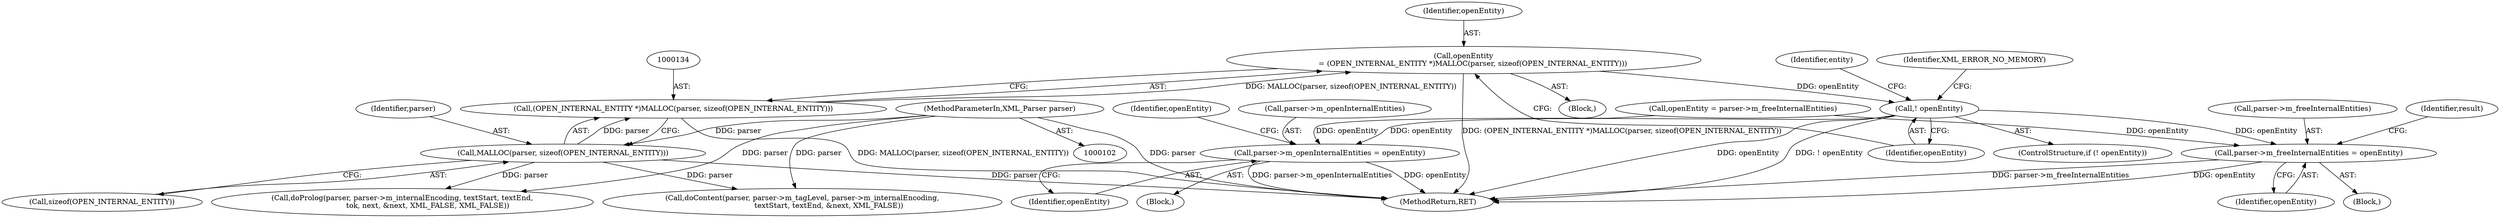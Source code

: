 digraph "0_libexpat_c20b758c332d9a13afbbb276d30db1d183a85d43_2@API" {
"1000131" [label="(Call,openEntity\n        = (OPEN_INTERNAL_ENTITY *)MALLOC(parser, sizeof(OPEN_INTERNAL_ENTITY)))"];
"1000133" [label="(Call,(OPEN_INTERNAL_ENTITY *)MALLOC(parser, sizeof(OPEN_INTERNAL_ENTITY)))"];
"1000135" [label="(Call,MALLOC(parser, sizeof(OPEN_INTERNAL_ENTITY)))"];
"1000103" [label="(MethodParameterIn,XML_Parser parser)"];
"1000140" [label="(Call,! openEntity)"];
"1000161" [label="(Call,parser->m_openInternalEntities = openEntity)"];
"1000314" [label="(Call,parser->m_freeInternalEntities = openEntity)"];
"1000130" [label="(Block,)"];
"1000117" [label="(Call,openEntity = parser->m_freeInternalEntities)"];
"1000106" [label="(Block,)"];
"1000315" [label="(Call,parser->m_freeInternalEntities)"];
"1000232" [label="(Call,doProlog(parser, parser->m_internalEncoding, textStart, textEnd,\n                      tok, next, &next, XML_FALSE, XML_FALSE))"];
"1000136" [label="(Identifier,parser)"];
"1000133" [label="(Call,(OPEN_INTERNAL_ENTITY *)MALLOC(parser, sizeof(OPEN_INTERNAL_ENTITY)))"];
"1000141" [label="(Identifier,openEntity)"];
"1000135" [label="(Call,MALLOC(parser, sizeof(OPEN_INTERNAL_ENTITY)))"];
"1000137" [label="(Call,sizeof(OPEN_INTERNAL_ENTITY))"];
"1000168" [label="(Identifier,openEntity)"];
"1000320" [label="(Identifier,result)"];
"1000131" [label="(Call,openEntity\n        = (OPEN_INTERNAL_ENTITY *)MALLOC(parser, sizeof(OPEN_INTERNAL_ENTITY)))"];
"1000318" [label="(Identifier,openEntity)"];
"1000165" [label="(Identifier,openEntity)"];
"1000294" [label="(Block,)"];
"1000161" [label="(Call,parser->m_openInternalEntities = openEntity)"];
"1000321" [label="(MethodReturn,RET)"];
"1000139" [label="(ControlStructure,if (! openEntity))"];
"1000103" [label="(MethodParameterIn,XML_Parser parser)"];
"1000248" [label="(Call,doContent(parser, parser->m_tagLevel, parser->m_internalEncoding,\n                       textStart, textEnd, &next, XML_FALSE))"];
"1000143" [label="(Identifier,XML_ERROR_NO_MEMORY)"];
"1000162" [label="(Call,parser->m_openInternalEntities)"];
"1000146" [label="(Identifier,entity)"];
"1000314" [label="(Call,parser->m_freeInternalEntities = openEntity)"];
"1000132" [label="(Identifier,openEntity)"];
"1000140" [label="(Call,! openEntity)"];
"1000131" -> "1000130"  [label="AST: "];
"1000131" -> "1000133"  [label="CFG: "];
"1000132" -> "1000131"  [label="AST: "];
"1000133" -> "1000131"  [label="AST: "];
"1000141" -> "1000131"  [label="CFG: "];
"1000131" -> "1000321"  [label="DDG: (OPEN_INTERNAL_ENTITY *)MALLOC(parser, sizeof(OPEN_INTERNAL_ENTITY))"];
"1000133" -> "1000131"  [label="DDG: MALLOC(parser, sizeof(OPEN_INTERNAL_ENTITY))"];
"1000131" -> "1000140"  [label="DDG: openEntity"];
"1000133" -> "1000135"  [label="CFG: "];
"1000134" -> "1000133"  [label="AST: "];
"1000135" -> "1000133"  [label="AST: "];
"1000133" -> "1000321"  [label="DDG: MALLOC(parser, sizeof(OPEN_INTERNAL_ENTITY))"];
"1000135" -> "1000133"  [label="DDG: parser"];
"1000135" -> "1000137"  [label="CFG: "];
"1000136" -> "1000135"  [label="AST: "];
"1000137" -> "1000135"  [label="AST: "];
"1000135" -> "1000321"  [label="DDG: parser"];
"1000103" -> "1000135"  [label="DDG: parser"];
"1000135" -> "1000232"  [label="DDG: parser"];
"1000135" -> "1000248"  [label="DDG: parser"];
"1000103" -> "1000102"  [label="AST: "];
"1000103" -> "1000321"  [label="DDG: parser"];
"1000103" -> "1000232"  [label="DDG: parser"];
"1000103" -> "1000248"  [label="DDG: parser"];
"1000140" -> "1000139"  [label="AST: "];
"1000140" -> "1000141"  [label="CFG: "];
"1000141" -> "1000140"  [label="AST: "];
"1000143" -> "1000140"  [label="CFG: "];
"1000146" -> "1000140"  [label="CFG: "];
"1000140" -> "1000321"  [label="DDG: openEntity"];
"1000140" -> "1000321"  [label="DDG: ! openEntity"];
"1000140" -> "1000161"  [label="DDG: openEntity"];
"1000140" -> "1000314"  [label="DDG: openEntity"];
"1000161" -> "1000106"  [label="AST: "];
"1000161" -> "1000165"  [label="CFG: "];
"1000162" -> "1000161"  [label="AST: "];
"1000165" -> "1000161"  [label="AST: "];
"1000168" -> "1000161"  [label="CFG: "];
"1000161" -> "1000321"  [label="DDG: parser->m_openInternalEntities"];
"1000161" -> "1000321"  [label="DDG: openEntity"];
"1000117" -> "1000161"  [label="DDG: openEntity"];
"1000314" -> "1000294"  [label="AST: "];
"1000314" -> "1000318"  [label="CFG: "];
"1000315" -> "1000314"  [label="AST: "];
"1000318" -> "1000314"  [label="AST: "];
"1000320" -> "1000314"  [label="CFG: "];
"1000314" -> "1000321"  [label="DDG: parser->m_freeInternalEntities"];
"1000314" -> "1000321"  [label="DDG: openEntity"];
"1000117" -> "1000314"  [label="DDG: openEntity"];
}
